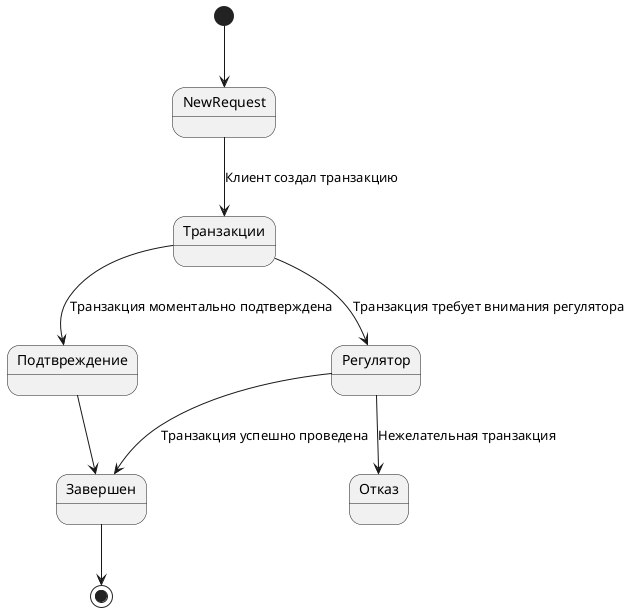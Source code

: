 @startuml State Diagram
state "Транзакции" as Transaction
state "Подтвреждение" as Approval
state "Регулятор" as Regulator
state "Отказ" as Failure
state "Завершен" as Finished
[*] --> NewRequest
NewRequest --> Transaction : Клиент создал транзакцию
Transaction --> Approval : Транзакция моментально подтверждена
Transaction --> Regulator : Транзакция требует внимания регулятора
Approval --> Finished
Regulator --> Failure : Нежелательная транзакция
Regulator --> Finished : Транзакция успешно проведена
Finished --> [*]
@enduml
